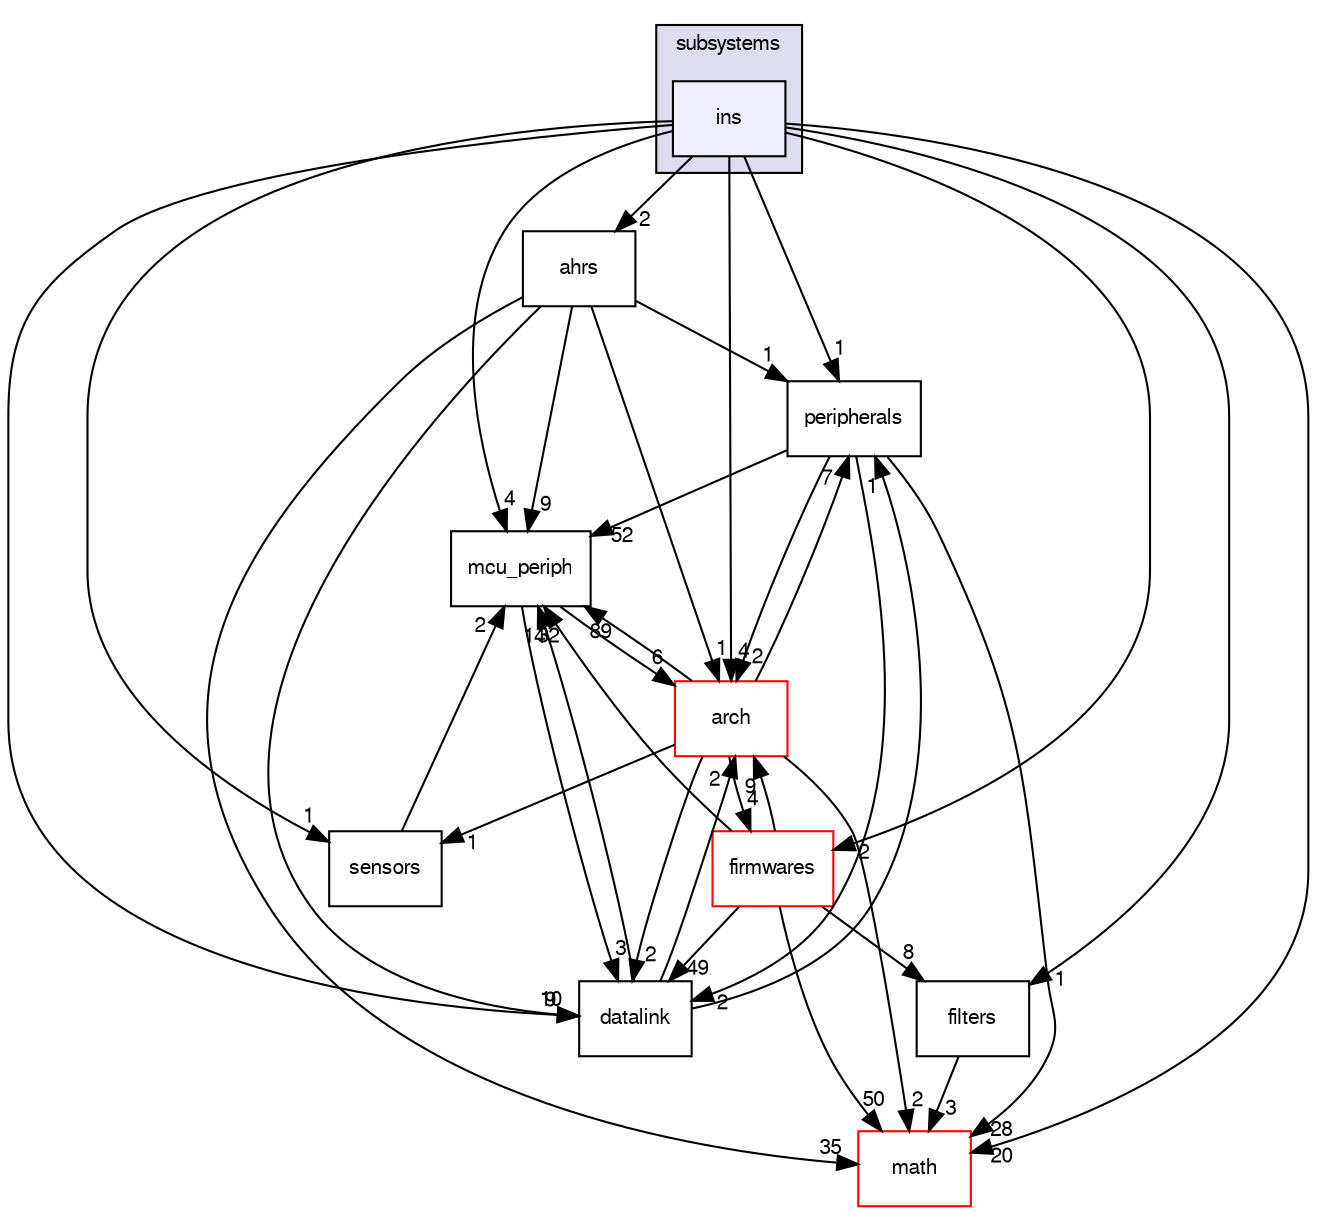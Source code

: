 digraph "sw/airborne/subsystems/ins" {
  compound=true
  node [ fontsize="10", fontname="FreeSans"];
  edge [ labelfontsize="10", labelfontname="FreeSans"];
  subgraph clusterdir_12d6ec7aac5a4a9b8cee17e35022d7c7 {
    graph [ bgcolor="#ddddee", pencolor="black", label="subsystems" fontname="FreeSans", fontsize="10", URL="dir_12d6ec7aac5a4a9b8cee17e35022d7c7.html"]
  dir_800f0b451dc44a2b86d16d857cea778d [shape=box, label="ins", style="filled", fillcolor="#eeeeff", pencolor="black", URL="dir_800f0b451dc44a2b86d16d857cea778d.html"];
  }
  dir_0a48ba2c0a76794adfddddc873522f67 [shape=box label="peripherals" URL="dir_0a48ba2c0a76794adfddddc873522f67.html"];
  dir_46fef683200e96ccf1a2f608d90c4a2d [shape=box label="ahrs" URL="dir_46fef683200e96ccf1a2f608d90c4a2d.html"];
  dir_1ca43f6a116d741d80fb1d0555a2b198 [shape=box label="mcu_periph" URL="dir_1ca43f6a116d741d80fb1d0555a2b198.html"];
  dir_fc6475eb39ea0144fb6697b809fd11a9 [shape=box label="arch" fillcolor="white" style="filled" color="red" URL="dir_fc6475eb39ea0144fb6697b809fd11a9.html"];
  dir_6567a5a7be991f15b7628b3b0eb084bd [shape=box label="datalink" URL="dir_6567a5a7be991f15b7628b3b0eb084bd.html"];
  dir_1444106569909aede49a887d28257b90 [shape=box label="filters" URL="dir_1444106569909aede49a887d28257b90.html"];
  dir_e7d2494544042a787a6ee70a779a5e07 [shape=box label="firmwares" fillcolor="white" style="filled" color="red" URL="dir_e7d2494544042a787a6ee70a779a5e07.html"];
  dir_29343b6f5fcd4b75a5dfbb985ff56864 [shape=box label="math" fillcolor="white" style="filled" color="red" URL="dir_29343b6f5fcd4b75a5dfbb985ff56864.html"];
  dir_e01cf89a864aaa577ca086acf087ca29 [shape=box label="sensors" URL="dir_e01cf89a864aaa577ca086acf087ca29.html"];
  dir_0a48ba2c0a76794adfddddc873522f67->dir_1ca43f6a116d741d80fb1d0555a2b198 [headlabel="52", labeldistance=1.5 headhref="dir_000124_000120.html"];
  dir_0a48ba2c0a76794adfddddc873522f67->dir_fc6475eb39ea0144fb6697b809fd11a9 [headlabel="2", labeldistance=1.5 headhref="dir_000124_000002.html"];
  dir_0a48ba2c0a76794adfddddc873522f67->dir_6567a5a7be991f15b7628b3b0eb084bd [headlabel="2", labeldistance=1.5 headhref="dir_000124_000052.html"];
  dir_0a48ba2c0a76794adfddddc873522f67->dir_29343b6f5fcd4b75a5dfbb985ff56864 [headlabel="28", labeldistance=1.5 headhref="dir_000124_000118.html"];
  dir_800f0b451dc44a2b86d16d857cea778d->dir_0a48ba2c0a76794adfddddc873522f67 [headlabel="1", labeldistance=1.5 headhref="dir_000227_000124.html"];
  dir_800f0b451dc44a2b86d16d857cea778d->dir_46fef683200e96ccf1a2f608d90c4a2d [headlabel="2", labeldistance=1.5 headhref="dir_000227_000223.html"];
  dir_800f0b451dc44a2b86d16d857cea778d->dir_1ca43f6a116d741d80fb1d0555a2b198 [headlabel="4", labeldistance=1.5 headhref="dir_000227_000120.html"];
  dir_800f0b451dc44a2b86d16d857cea778d->dir_fc6475eb39ea0144fb6697b809fd11a9 [headlabel="4", labeldistance=1.5 headhref="dir_000227_000002.html"];
  dir_800f0b451dc44a2b86d16d857cea778d->dir_6567a5a7be991f15b7628b3b0eb084bd [headlabel="9", labeldistance=1.5 headhref="dir_000227_000052.html"];
  dir_800f0b451dc44a2b86d16d857cea778d->dir_1444106569909aede49a887d28257b90 [headlabel="1", labeldistance=1.5 headhref="dir_000227_000104.html"];
  dir_800f0b451dc44a2b86d16d857cea778d->dir_e7d2494544042a787a6ee70a779a5e07 [headlabel="2", labeldistance=1.5 headhref="dir_000227_000105.html"];
  dir_800f0b451dc44a2b86d16d857cea778d->dir_29343b6f5fcd4b75a5dfbb985ff56864 [headlabel="20", labeldistance=1.5 headhref="dir_000227_000118.html"];
  dir_800f0b451dc44a2b86d16d857cea778d->dir_e01cf89a864aaa577ca086acf087ca29 [headlabel="1", labeldistance=1.5 headhref="dir_000227_000206.html"];
  dir_46fef683200e96ccf1a2f608d90c4a2d->dir_0a48ba2c0a76794adfddddc873522f67 [headlabel="1", labeldistance=1.5 headhref="dir_000223_000124.html"];
  dir_46fef683200e96ccf1a2f608d90c4a2d->dir_1ca43f6a116d741d80fb1d0555a2b198 [headlabel="9", labeldistance=1.5 headhref="dir_000223_000120.html"];
  dir_46fef683200e96ccf1a2f608d90c4a2d->dir_fc6475eb39ea0144fb6697b809fd11a9 [headlabel="1", labeldistance=1.5 headhref="dir_000223_000002.html"];
  dir_46fef683200e96ccf1a2f608d90c4a2d->dir_6567a5a7be991f15b7628b3b0eb084bd [headlabel="10", labeldistance=1.5 headhref="dir_000223_000052.html"];
  dir_46fef683200e96ccf1a2f608d90c4a2d->dir_29343b6f5fcd4b75a5dfbb985ff56864 [headlabel="35", labeldistance=1.5 headhref="dir_000223_000118.html"];
  dir_1ca43f6a116d741d80fb1d0555a2b198->dir_fc6475eb39ea0144fb6697b809fd11a9 [headlabel="6", labeldistance=1.5 headhref="dir_000120_000002.html"];
  dir_1ca43f6a116d741d80fb1d0555a2b198->dir_6567a5a7be991f15b7628b3b0eb084bd [headlabel="3", labeldistance=1.5 headhref="dir_000120_000052.html"];
  dir_fc6475eb39ea0144fb6697b809fd11a9->dir_0a48ba2c0a76794adfddddc873522f67 [headlabel="7", labeldistance=1.5 headhref="dir_000002_000124.html"];
  dir_fc6475eb39ea0144fb6697b809fd11a9->dir_1ca43f6a116d741d80fb1d0555a2b198 [headlabel="89", labeldistance=1.5 headhref="dir_000002_000120.html"];
  dir_fc6475eb39ea0144fb6697b809fd11a9->dir_6567a5a7be991f15b7628b3b0eb084bd [headlabel="2", labeldistance=1.5 headhref="dir_000002_000052.html"];
  dir_fc6475eb39ea0144fb6697b809fd11a9->dir_e7d2494544042a787a6ee70a779a5e07 [headlabel="4", labeldistance=1.5 headhref="dir_000002_000105.html"];
  dir_fc6475eb39ea0144fb6697b809fd11a9->dir_29343b6f5fcd4b75a5dfbb985ff56864 [headlabel="2", labeldistance=1.5 headhref="dir_000002_000118.html"];
  dir_fc6475eb39ea0144fb6697b809fd11a9->dir_e01cf89a864aaa577ca086acf087ca29 [headlabel="1", labeldistance=1.5 headhref="dir_000002_000206.html"];
  dir_6567a5a7be991f15b7628b3b0eb084bd->dir_0a48ba2c0a76794adfddddc873522f67 [headlabel="1", labeldistance=1.5 headhref="dir_000052_000124.html"];
  dir_6567a5a7be991f15b7628b3b0eb084bd->dir_1ca43f6a116d741d80fb1d0555a2b198 [headlabel="14", labeldistance=1.5 headhref="dir_000052_000120.html"];
  dir_6567a5a7be991f15b7628b3b0eb084bd->dir_fc6475eb39ea0144fb6697b809fd11a9 [headlabel="2", labeldistance=1.5 headhref="dir_000052_000002.html"];
  dir_1444106569909aede49a887d28257b90->dir_29343b6f5fcd4b75a5dfbb985ff56864 [headlabel="3", labeldistance=1.5 headhref="dir_000104_000118.html"];
  dir_e7d2494544042a787a6ee70a779a5e07->dir_1ca43f6a116d741d80fb1d0555a2b198 [headlabel="32", labeldistance=1.5 headhref="dir_000105_000120.html"];
  dir_e7d2494544042a787a6ee70a779a5e07->dir_fc6475eb39ea0144fb6697b809fd11a9 [headlabel="9", labeldistance=1.5 headhref="dir_000105_000002.html"];
  dir_e7d2494544042a787a6ee70a779a5e07->dir_6567a5a7be991f15b7628b3b0eb084bd [headlabel="49", labeldistance=1.5 headhref="dir_000105_000052.html"];
  dir_e7d2494544042a787a6ee70a779a5e07->dir_1444106569909aede49a887d28257b90 [headlabel="8", labeldistance=1.5 headhref="dir_000105_000104.html"];
  dir_e7d2494544042a787a6ee70a779a5e07->dir_29343b6f5fcd4b75a5dfbb985ff56864 [headlabel="50", labeldistance=1.5 headhref="dir_000105_000118.html"];
  dir_e01cf89a864aaa577ca086acf087ca29->dir_1ca43f6a116d741d80fb1d0555a2b198 [headlabel="2", labeldistance=1.5 headhref="dir_000206_000120.html"];
}
